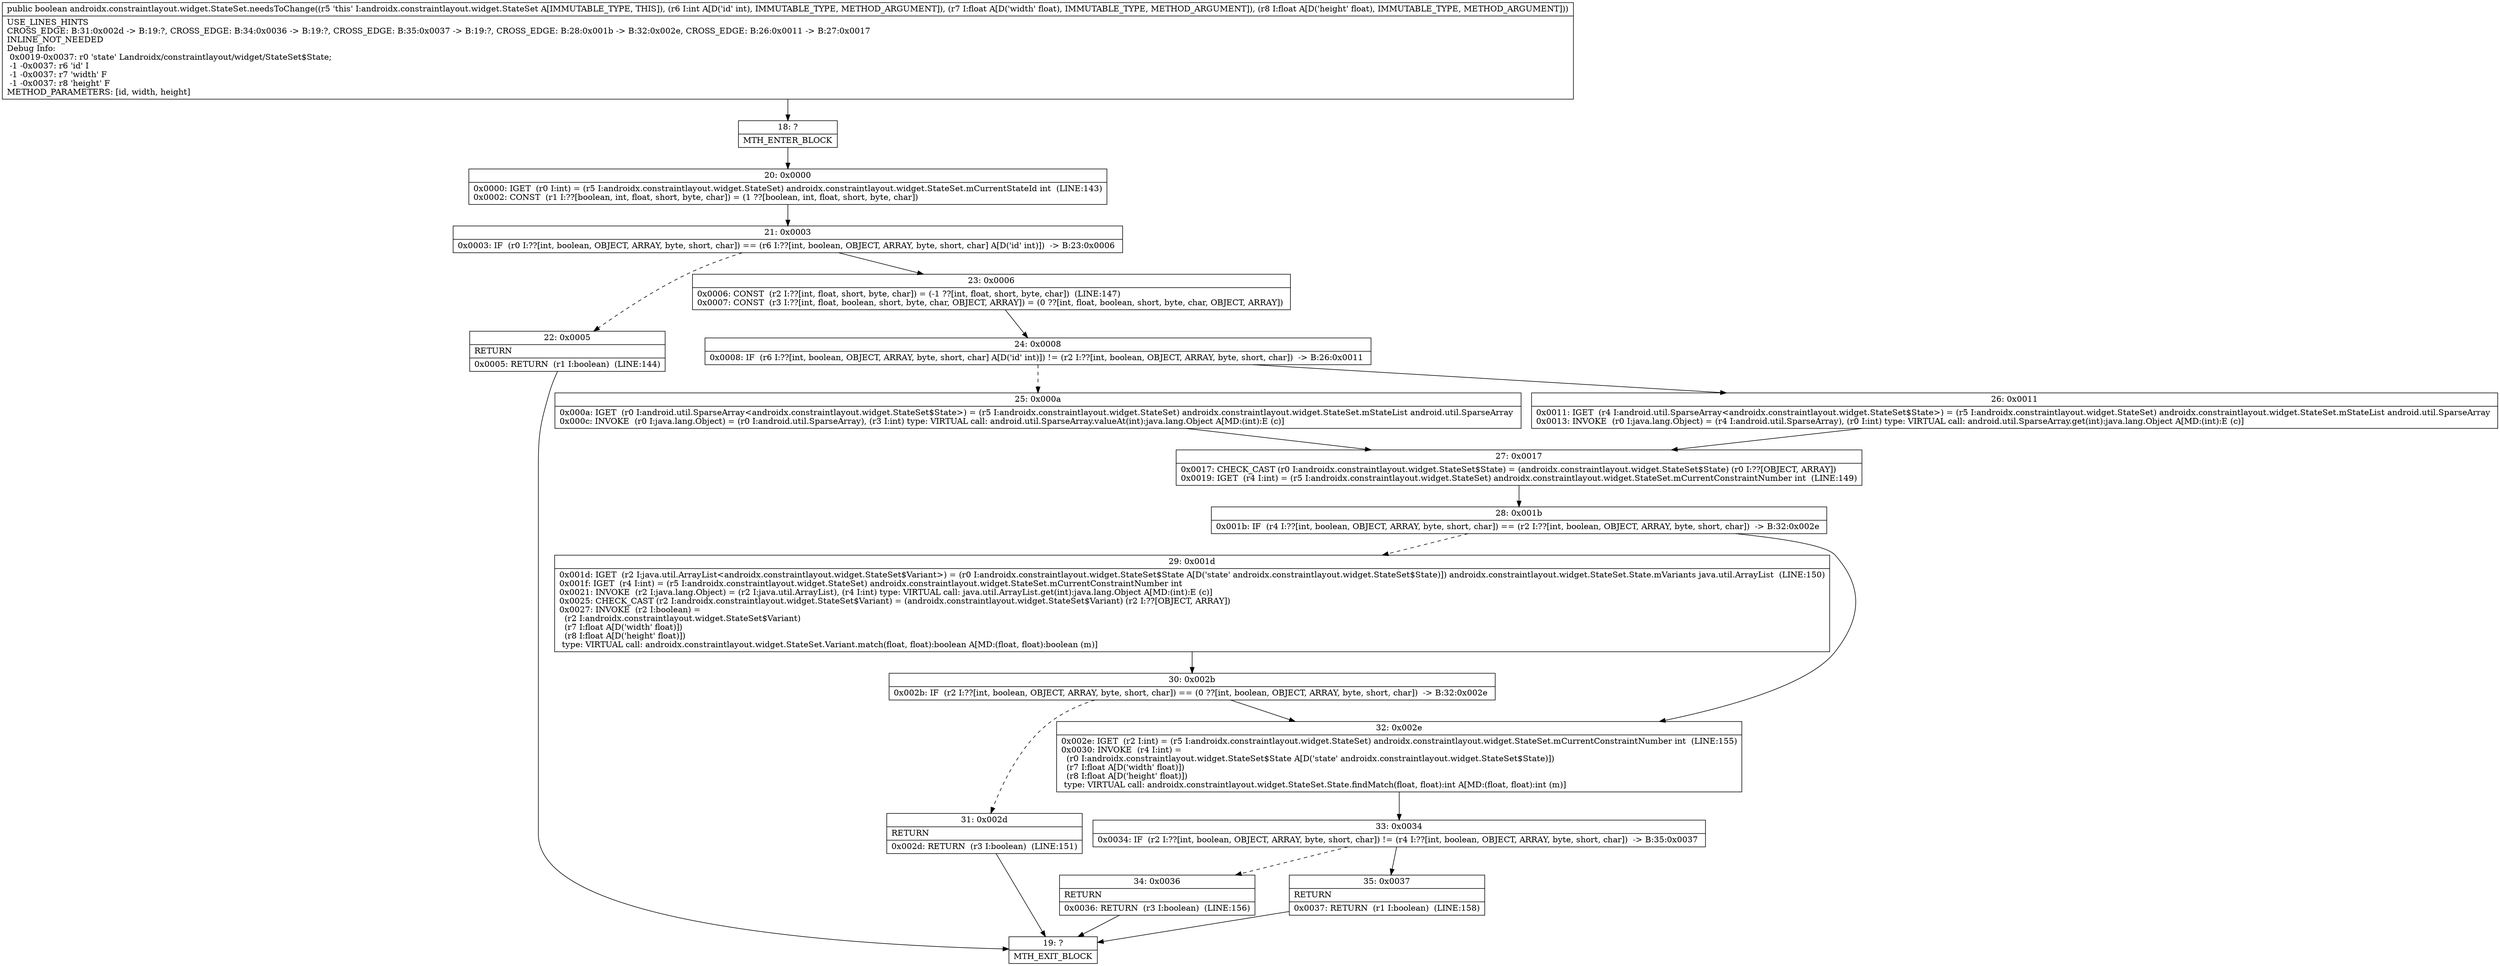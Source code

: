 digraph "CFG forandroidx.constraintlayout.widget.StateSet.needsToChange(IFF)Z" {
Node_18 [shape=record,label="{18\:\ ?|MTH_ENTER_BLOCK\l}"];
Node_20 [shape=record,label="{20\:\ 0x0000|0x0000: IGET  (r0 I:int) = (r5 I:androidx.constraintlayout.widget.StateSet) androidx.constraintlayout.widget.StateSet.mCurrentStateId int  (LINE:143)\l0x0002: CONST  (r1 I:??[boolean, int, float, short, byte, char]) = (1 ??[boolean, int, float, short, byte, char]) \l}"];
Node_21 [shape=record,label="{21\:\ 0x0003|0x0003: IF  (r0 I:??[int, boolean, OBJECT, ARRAY, byte, short, char]) == (r6 I:??[int, boolean, OBJECT, ARRAY, byte, short, char] A[D('id' int)])  \-\> B:23:0x0006 \l}"];
Node_22 [shape=record,label="{22\:\ 0x0005|RETURN\l|0x0005: RETURN  (r1 I:boolean)  (LINE:144)\l}"];
Node_19 [shape=record,label="{19\:\ ?|MTH_EXIT_BLOCK\l}"];
Node_23 [shape=record,label="{23\:\ 0x0006|0x0006: CONST  (r2 I:??[int, float, short, byte, char]) = (\-1 ??[int, float, short, byte, char])  (LINE:147)\l0x0007: CONST  (r3 I:??[int, float, boolean, short, byte, char, OBJECT, ARRAY]) = (0 ??[int, float, boolean, short, byte, char, OBJECT, ARRAY]) \l}"];
Node_24 [shape=record,label="{24\:\ 0x0008|0x0008: IF  (r6 I:??[int, boolean, OBJECT, ARRAY, byte, short, char] A[D('id' int)]) != (r2 I:??[int, boolean, OBJECT, ARRAY, byte, short, char])  \-\> B:26:0x0011 \l}"];
Node_25 [shape=record,label="{25\:\ 0x000a|0x000a: IGET  (r0 I:android.util.SparseArray\<androidx.constraintlayout.widget.StateSet$State\>) = (r5 I:androidx.constraintlayout.widget.StateSet) androidx.constraintlayout.widget.StateSet.mStateList android.util.SparseArray \l0x000c: INVOKE  (r0 I:java.lang.Object) = (r0 I:android.util.SparseArray), (r3 I:int) type: VIRTUAL call: android.util.SparseArray.valueAt(int):java.lang.Object A[MD:(int):E (c)]\l}"];
Node_27 [shape=record,label="{27\:\ 0x0017|0x0017: CHECK_CAST (r0 I:androidx.constraintlayout.widget.StateSet$State) = (androidx.constraintlayout.widget.StateSet$State) (r0 I:??[OBJECT, ARRAY]) \l0x0019: IGET  (r4 I:int) = (r5 I:androidx.constraintlayout.widget.StateSet) androidx.constraintlayout.widget.StateSet.mCurrentConstraintNumber int  (LINE:149)\l}"];
Node_28 [shape=record,label="{28\:\ 0x001b|0x001b: IF  (r4 I:??[int, boolean, OBJECT, ARRAY, byte, short, char]) == (r2 I:??[int, boolean, OBJECT, ARRAY, byte, short, char])  \-\> B:32:0x002e \l}"];
Node_29 [shape=record,label="{29\:\ 0x001d|0x001d: IGET  (r2 I:java.util.ArrayList\<androidx.constraintlayout.widget.StateSet$Variant\>) = (r0 I:androidx.constraintlayout.widget.StateSet$State A[D('state' androidx.constraintlayout.widget.StateSet$State)]) androidx.constraintlayout.widget.StateSet.State.mVariants java.util.ArrayList  (LINE:150)\l0x001f: IGET  (r4 I:int) = (r5 I:androidx.constraintlayout.widget.StateSet) androidx.constraintlayout.widget.StateSet.mCurrentConstraintNumber int \l0x0021: INVOKE  (r2 I:java.lang.Object) = (r2 I:java.util.ArrayList), (r4 I:int) type: VIRTUAL call: java.util.ArrayList.get(int):java.lang.Object A[MD:(int):E (c)]\l0x0025: CHECK_CAST (r2 I:androidx.constraintlayout.widget.StateSet$Variant) = (androidx.constraintlayout.widget.StateSet$Variant) (r2 I:??[OBJECT, ARRAY]) \l0x0027: INVOKE  (r2 I:boolean) = \l  (r2 I:androidx.constraintlayout.widget.StateSet$Variant)\l  (r7 I:float A[D('width' float)])\l  (r8 I:float A[D('height' float)])\l type: VIRTUAL call: androidx.constraintlayout.widget.StateSet.Variant.match(float, float):boolean A[MD:(float, float):boolean (m)]\l}"];
Node_30 [shape=record,label="{30\:\ 0x002b|0x002b: IF  (r2 I:??[int, boolean, OBJECT, ARRAY, byte, short, char]) == (0 ??[int, boolean, OBJECT, ARRAY, byte, short, char])  \-\> B:32:0x002e \l}"];
Node_31 [shape=record,label="{31\:\ 0x002d|RETURN\l|0x002d: RETURN  (r3 I:boolean)  (LINE:151)\l}"];
Node_32 [shape=record,label="{32\:\ 0x002e|0x002e: IGET  (r2 I:int) = (r5 I:androidx.constraintlayout.widget.StateSet) androidx.constraintlayout.widget.StateSet.mCurrentConstraintNumber int  (LINE:155)\l0x0030: INVOKE  (r4 I:int) = \l  (r0 I:androidx.constraintlayout.widget.StateSet$State A[D('state' androidx.constraintlayout.widget.StateSet$State)])\l  (r7 I:float A[D('width' float)])\l  (r8 I:float A[D('height' float)])\l type: VIRTUAL call: androidx.constraintlayout.widget.StateSet.State.findMatch(float, float):int A[MD:(float, float):int (m)]\l}"];
Node_33 [shape=record,label="{33\:\ 0x0034|0x0034: IF  (r2 I:??[int, boolean, OBJECT, ARRAY, byte, short, char]) != (r4 I:??[int, boolean, OBJECT, ARRAY, byte, short, char])  \-\> B:35:0x0037 \l}"];
Node_34 [shape=record,label="{34\:\ 0x0036|RETURN\l|0x0036: RETURN  (r3 I:boolean)  (LINE:156)\l}"];
Node_35 [shape=record,label="{35\:\ 0x0037|RETURN\l|0x0037: RETURN  (r1 I:boolean)  (LINE:158)\l}"];
Node_26 [shape=record,label="{26\:\ 0x0011|0x0011: IGET  (r4 I:android.util.SparseArray\<androidx.constraintlayout.widget.StateSet$State\>) = (r5 I:androidx.constraintlayout.widget.StateSet) androidx.constraintlayout.widget.StateSet.mStateList android.util.SparseArray \l0x0013: INVOKE  (r0 I:java.lang.Object) = (r4 I:android.util.SparseArray), (r0 I:int) type: VIRTUAL call: android.util.SparseArray.get(int):java.lang.Object A[MD:(int):E (c)]\l}"];
MethodNode[shape=record,label="{public boolean androidx.constraintlayout.widget.StateSet.needsToChange((r5 'this' I:androidx.constraintlayout.widget.StateSet A[IMMUTABLE_TYPE, THIS]), (r6 I:int A[D('id' int), IMMUTABLE_TYPE, METHOD_ARGUMENT]), (r7 I:float A[D('width' float), IMMUTABLE_TYPE, METHOD_ARGUMENT]), (r8 I:float A[D('height' float), IMMUTABLE_TYPE, METHOD_ARGUMENT]))  | USE_LINES_HINTS\lCROSS_EDGE: B:31:0x002d \-\> B:19:?, CROSS_EDGE: B:34:0x0036 \-\> B:19:?, CROSS_EDGE: B:35:0x0037 \-\> B:19:?, CROSS_EDGE: B:28:0x001b \-\> B:32:0x002e, CROSS_EDGE: B:26:0x0011 \-\> B:27:0x0017\lINLINE_NOT_NEEDED\lDebug Info:\l  0x0019\-0x0037: r0 'state' Landroidx\/constraintlayout\/widget\/StateSet$State;\l  \-1 \-0x0037: r6 'id' I\l  \-1 \-0x0037: r7 'width' F\l  \-1 \-0x0037: r8 'height' F\lMETHOD_PARAMETERS: [id, width, height]\l}"];
MethodNode -> Node_18;Node_18 -> Node_20;
Node_20 -> Node_21;
Node_21 -> Node_22[style=dashed];
Node_21 -> Node_23;
Node_22 -> Node_19;
Node_23 -> Node_24;
Node_24 -> Node_25[style=dashed];
Node_24 -> Node_26;
Node_25 -> Node_27;
Node_27 -> Node_28;
Node_28 -> Node_29[style=dashed];
Node_28 -> Node_32;
Node_29 -> Node_30;
Node_30 -> Node_31[style=dashed];
Node_30 -> Node_32;
Node_31 -> Node_19;
Node_32 -> Node_33;
Node_33 -> Node_34[style=dashed];
Node_33 -> Node_35;
Node_34 -> Node_19;
Node_35 -> Node_19;
Node_26 -> Node_27;
}

